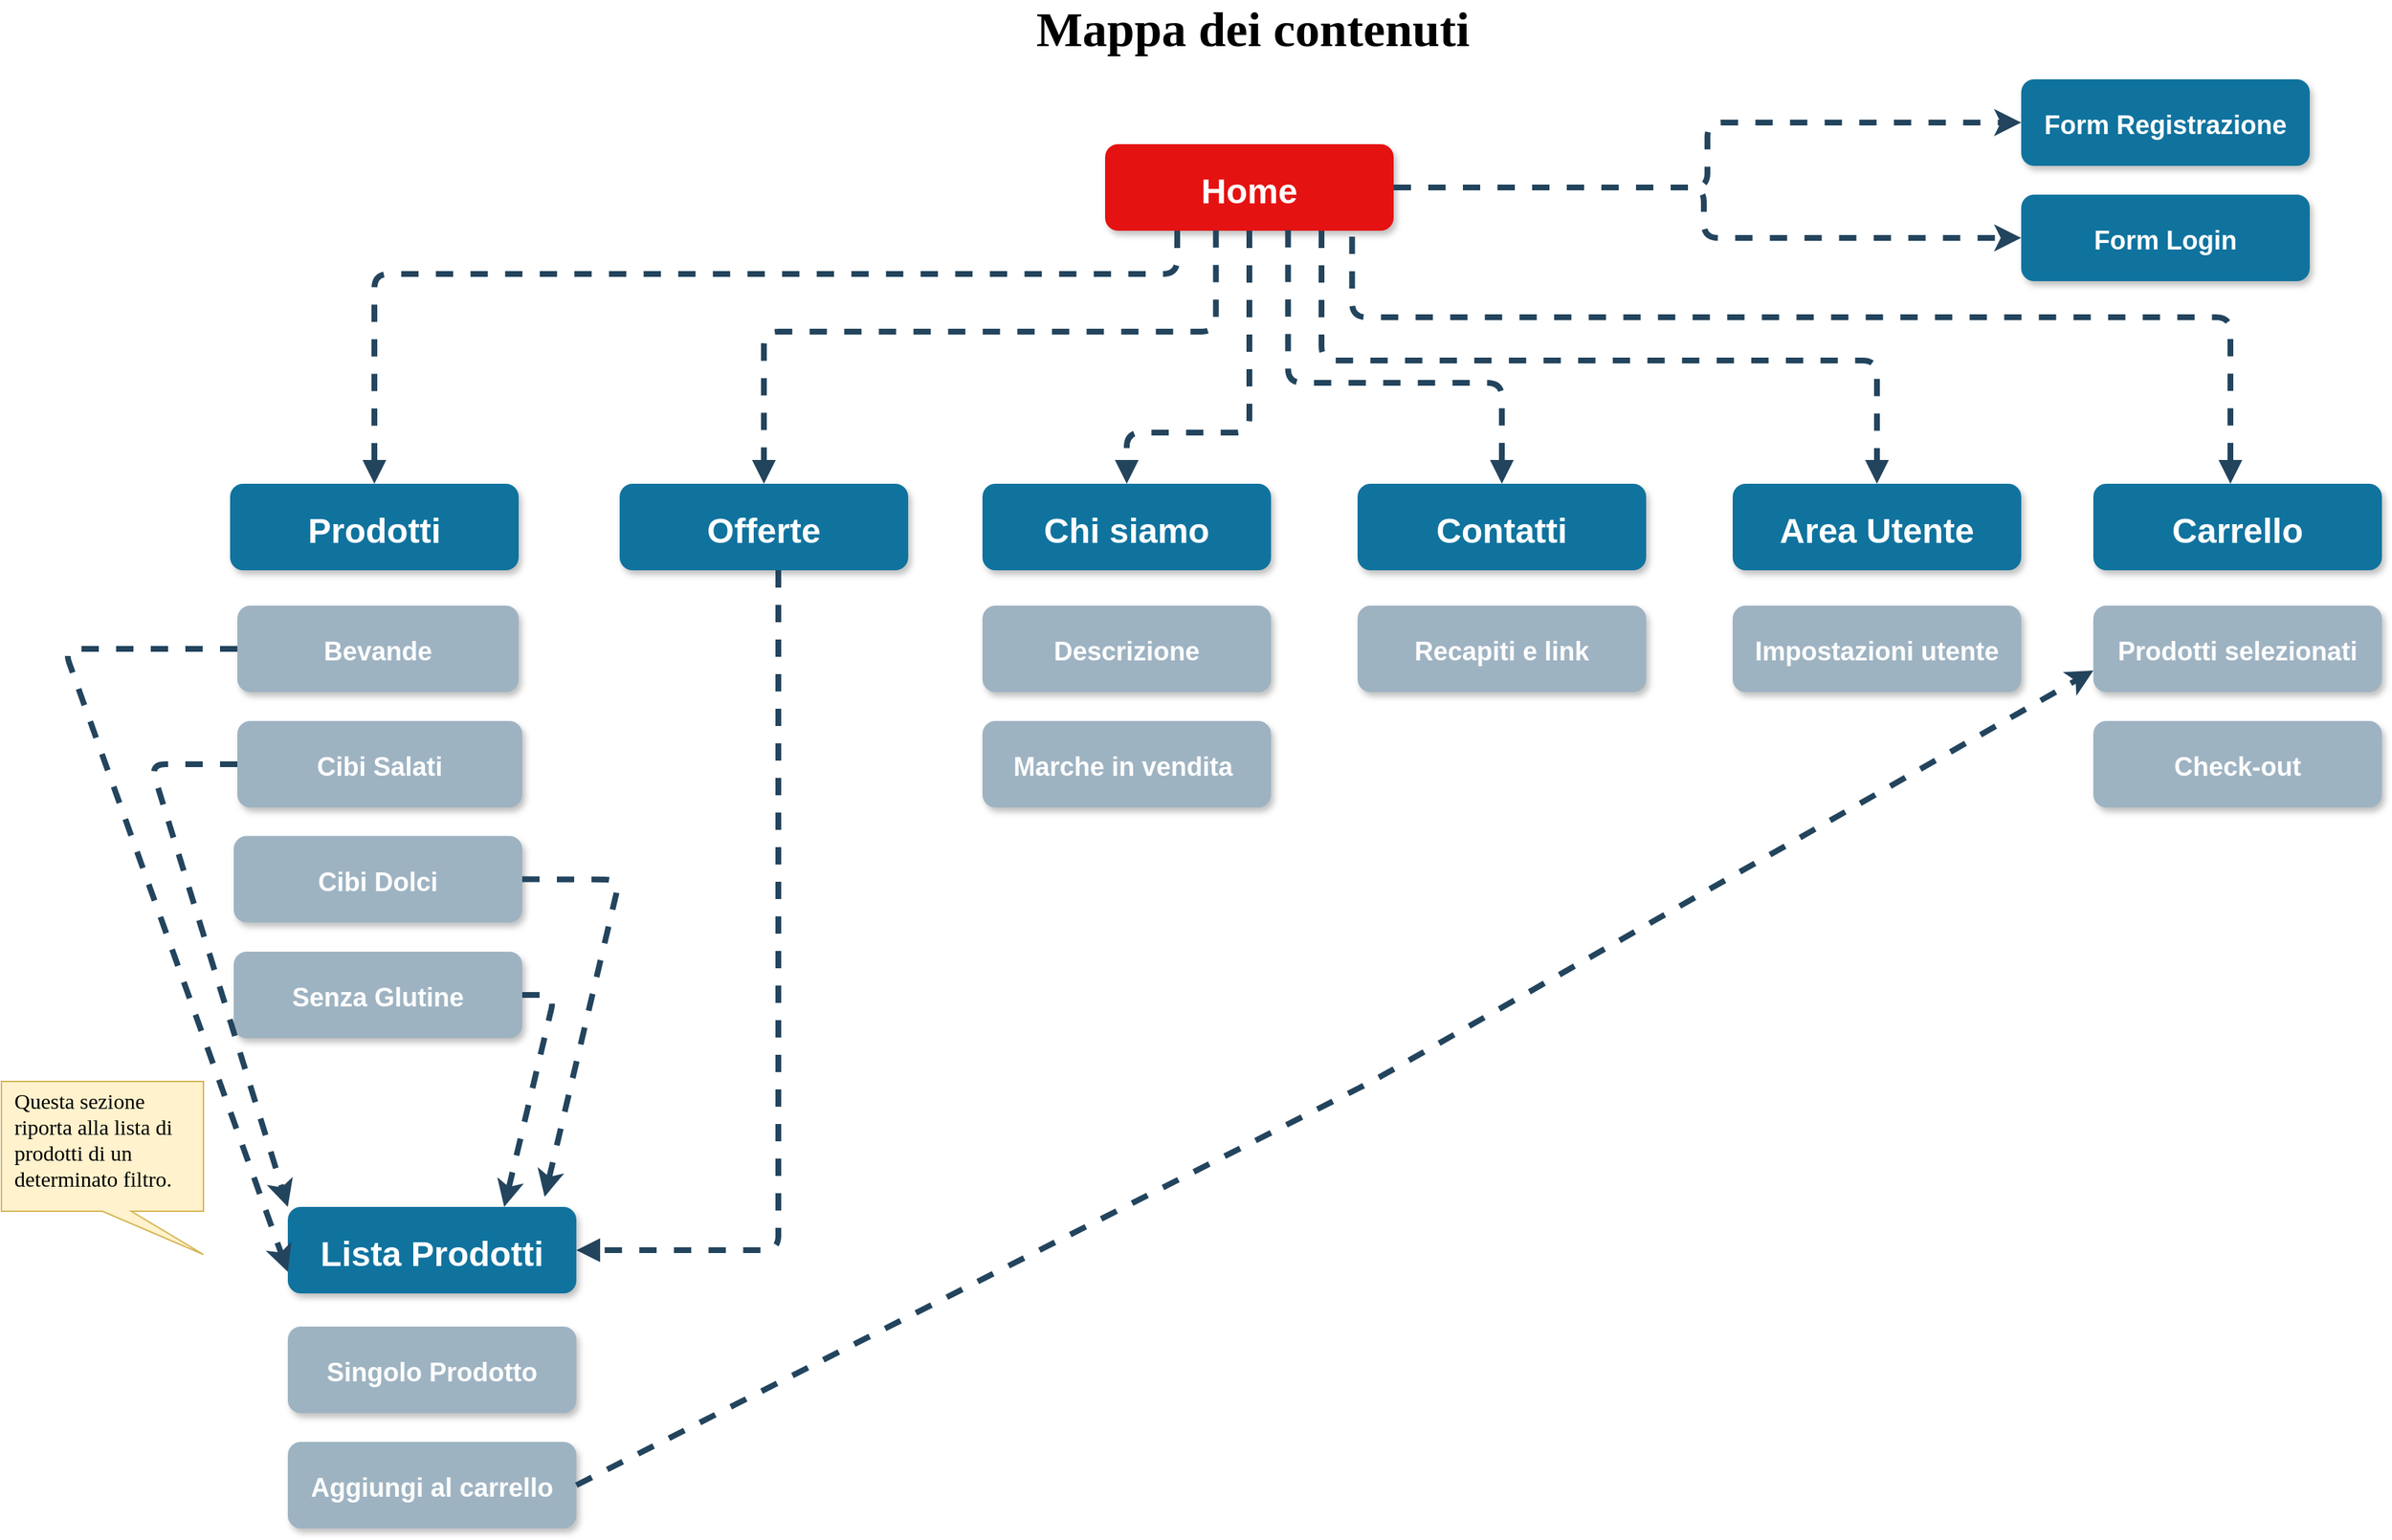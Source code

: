 <mxfile version="12.9.6" type="device"><diagram name="Page-1" id="97916047-d0de-89f5-080d-49f4d83e522f"><mxGraphModel dx="2548" dy="2490.5" grid="1" gridSize="10" guides="1" tooltips="1" connect="1" arrows="1" fold="1" page="1" pageScale="1.5" pageWidth="1169" pageHeight="827" background="#ffffff" math="0" shadow="0"><root><mxCell id="0"/><mxCell id="1" parent="0"/><mxCell id="DzWrX3_2JjMREEqoa90L-81" value="" style="shape=callout;whiteSpace=wrap;html=1;perimeter=calloutPerimeter;position2=1;fillColor=#fff2cc;strokeColor=#d6b656;" vertex="1" parent="1"><mxGeometry x="40" y="-450" width="140" height="120" as="geometry"/></mxCell><mxCell id="DzWrX3_2JjMREEqoa90L-113" value="" style="edgeStyle=orthogonalEdgeStyle;rounded=1;orthogonalLoop=1;jettySize=auto;html=1;endArrow=classic;endFill=1;strokeColor=#23445D;strokeWidth=4;fontFamily=Times New Roman;fontSize=15;entryX=0;entryY=0.5;entryDx=0;entryDy=0;dashed=1;" edge="1" parent="1" source="2" target="DzWrX3_2JjMREEqoa90L-86"><mxGeometry relative="1" as="geometry"><mxPoint x="1085" y="-1070" as="targetPoint"/></mxGeometry></mxCell><mxCell id="2" value="Home" style="rounded=1;fillColor=#e51212;strokeColor=none;shadow=1;gradientColor=none;fontStyle=1;fontColor=#FFFFFF;fontSize=24;" parent="1" vertex="1"><mxGeometry x="805" y="-1100" width="200" height="60" as="geometry"/></mxCell><mxCell id="8" value="Prodotti" style="rounded=1;fillColor=#10739E;strokeColor=none;shadow=1;gradientColor=none;fontStyle=1;fontColor=#FFFFFF;fontSize=24;" parent="1" vertex="1"><mxGeometry x="198.5" y="-864.5" width="200" height="60" as="geometry"/></mxCell><mxCell id="9" value="Bevande" style="rounded=1;fillColor=#9eb3c2;strokeColor=none;shadow=1;gradientColor=none;fontStyle=1;fontColor=#FFFFFF;fontSize=18;" parent="1" vertex="1"><mxGeometry x="203.5" y="-780" width="195" height="60" as="geometry"/></mxCell><mxCell id="10" value="Singolo Prodotto" style="rounded=1;fillColor=#9EB3C2;strokeColor=none;shadow=1;gradientColor=none;fontStyle=1;fontColor=#FFFFFF;fontSize=18;" parent="1" vertex="1"><mxGeometry x="238.5" y="-280" width="200" height="60" as="geometry"/></mxCell><mxCell id="13" value="Offerte" style="rounded=1;fillColor=#10739E;strokeColor=none;shadow=1;gradientColor=none;fontStyle=1;fontColor=#FFFFFF;fontSize=24;" parent="1" vertex="1"><mxGeometry x="468.5" y="-864.5" width="200" height="60" as="geometry"/></mxCell><mxCell id="18" value="Chi siamo" style="rounded=1;fillColor=#10739E;strokeColor=none;shadow=1;gradientColor=none;fontStyle=1;fontColor=#FFFFFF;fontSize=24;" parent="1" vertex="1"><mxGeometry x="720" y="-864.5" width="200" height="60" as="geometry"/></mxCell><mxCell id="19" value="Descrizione" style="rounded=1;fillColor=#9EB3C2;strokeColor=none;shadow=1;gradientColor=none;fontStyle=1;fontColor=#FFFFFF;fontSize=18;" parent="1" vertex="1"><mxGeometry x="720" y="-780" width="200" height="60" as="geometry"/></mxCell><mxCell id="20" value="Marche in vendita " style="rounded=1;fillColor=#9EB3C2;strokeColor=none;shadow=1;gradientColor=none;fontStyle=1;fontColor=#FFFFFF;fontSize=18;" parent="1" vertex="1"><mxGeometry x="720" y="-700" width="200" height="60" as="geometry"/></mxCell><mxCell id="23" value="Contatti" style="rounded=1;fillColor=#10739E;strokeColor=none;shadow=1;gradientColor=none;fontStyle=1;fontColor=#FFFFFF;fontSize=24;" parent="1" vertex="1"><mxGeometry x="980" y="-864.5" width="200" height="60" as="geometry"/></mxCell><mxCell id="24" value="Recapiti e link" style="rounded=1;fillColor=#9EB3C2;strokeColor=none;shadow=1;gradientColor=none;fontStyle=1;fontColor=#FFFFFF;fontSize=18;" parent="1" vertex="1"><mxGeometry x="980" y="-780" width="200" height="60" as="geometry"/></mxCell><mxCell id="34" value="" style="edgeStyle=elbowEdgeStyle;elbow=vertical;strokeWidth=4;endArrow=block;endFill=1;fontStyle=1;strokeColor=#23445D;dashed=1;exitX=0.25;exitY=1;exitDx=0;exitDy=0;" parent="1" target="8" edge="1" source="2"><mxGeometry x="157" y="-1324.5" width="100" height="100" as="geometry"><mxPoint x="907" y="-1030" as="sourcePoint"/><mxPoint x="257" y="-1324.5" as="targetPoint"/><Array as="points"><mxPoint x="570" y="-1010"/></Array></mxGeometry></mxCell><mxCell id="37" value="" style="edgeStyle=elbowEdgeStyle;elbow=vertical;strokeWidth=4;endArrow=block;endFill=1;fontStyle=1;strokeColor=#23445D;entryX=0.5;entryY=0;entryDx=0;entryDy=0;dashed=1;exitX=0.634;exitY=0.993;exitDx=0;exitDy=0;exitPerimeter=0;" parent="1" target="23" edge="1" source="2"><mxGeometry x="157" y="-1324.5" width="100" height="100" as="geometry"><mxPoint x="907" y="-1020" as="sourcePoint"/><mxPoint x="257" y="-1324.5" as="targetPoint"/><Array as="points"><mxPoint x="1107" y="-934.5"/></Array></mxGeometry></mxCell><mxCell id="42" value="" style="edgeStyle=elbowEdgeStyle;elbow=vertical;strokeWidth=4;endArrow=block;endFill=1;fontStyle=1;strokeColor=#23445D;entryX=1;entryY=0.5;entryDx=0;entryDy=0;dashed=1;" parent="1" source="13" target="DzWrX3_2JjMREEqoa90L-58" edge="1"><mxGeometry x="-21.5" y="-1324.5" width="100" height="100" as="geometry"><mxPoint x="-21.5" y="-1224.5" as="sourcePoint"/><mxPoint x="568.5" y="-780" as="targetPoint"/><Array as="points"><mxPoint x="578.5" y="-333"/></Array></mxGeometry></mxCell><mxCell id="54" value="" style="edgeStyle=elbowEdgeStyle;elbow=vertical;strokeWidth=4;endArrow=block;endFill=1;fontStyle=1;strokeColor=#23445D;entryX=0.5;entryY=0;entryDx=0;entryDy=0;dashed=1;exitX=0.384;exitY=0.996;exitDx=0;exitDy=0;exitPerimeter=0;" parent="1" target="13" edge="1" source="2"><mxGeometry x="157" y="-1324.5" width="100" height="100" as="geometry"><mxPoint x="907" y="-1040" as="sourcePoint"/><mxPoint x="257" y="-1324.5" as="targetPoint"/><Array as="points"><mxPoint x="740" y="-970"/></Array></mxGeometry></mxCell><mxCell id="55" value="" style="edgeStyle=elbowEdgeStyle;elbow=vertical;strokeWidth=4;endArrow=block;endFill=1;fontStyle=1;strokeColor=#23445D;dashed=1;exitX=0.5;exitY=1;exitDx=0;exitDy=0;" parent="1" target="18" edge="1" source="2"><mxGeometry x="157" y="-1324.5" width="100" height="100" as="geometry"><mxPoint x="907" y="-1020" as="sourcePoint"/><mxPoint x="257" y="-1324.5" as="targetPoint"/><Array as="points"><mxPoint x="820" y="-900"/><mxPoint x="1077" y="-934.5"/></Array></mxGeometry></mxCell><mxCell id="DzWrX3_2JjMREEqoa90L-58" value="Lista Prodotti" style="rounded=1;fillColor=#10739E;strokeColor=none;shadow=1;gradientColor=none;fontStyle=1;fontColor=#FFFFFF;fontSize=24;" vertex="1" parent="1"><mxGeometry x="238.5" y="-363" width="200" height="60" as="geometry"/></mxCell><mxCell id="DzWrX3_2JjMREEqoa90L-60" value="Aggiungi al carrello" style="rounded=1;fillColor=#9eb3c2;strokeColor=none;shadow=1;gradientColor=none;fontStyle=1;fontColor=#FFFFFF;fontSize=18;" vertex="1" parent="1"><mxGeometry x="238.5" y="-200" width="200" height="60" as="geometry"/></mxCell><mxCell id="DzWrX3_2JjMREEqoa90L-63" value="Cibi Salati" style="rounded=1;fillColor=#9eb3c2;strokeColor=none;shadow=1;gradientColor=none;fontStyle=1;fontColor=#FFFFFF;fontSize=18;" vertex="1" parent="1"><mxGeometry x="203.5" y="-700" width="197.5" height="60" as="geometry"/></mxCell><mxCell id="DzWrX3_2JjMREEqoa90L-65" value="Cibi Dolci" style="rounded=1;fillColor=#9eb3c2;strokeColor=none;shadow=1;gradientColor=none;fontStyle=1;fontColor=#FFFFFF;fontSize=18;" vertex="1" parent="1"><mxGeometry x="201" y="-620.25" width="200" height="60" as="geometry"/></mxCell><mxCell id="DzWrX3_2JjMREEqoa90L-67" value="Senza Glutine" style="rounded=1;fillColor=#9eb3c2;strokeColor=none;shadow=1;gradientColor=none;fontStyle=1;fontColor=#FFFFFF;fontSize=18;" vertex="1" parent="1"><mxGeometry x="201" y="-540" width="200" height="60" as="geometry"/></mxCell><mxCell id="DzWrX3_2JjMREEqoa90L-79" value="&lt;div style=&quot;font-size: 15px;&quot;&gt;&lt;span style=&quot;font-size: 15px;&quot;&gt;&lt;font style=&quot;font-size: 15px;&quot;&gt;Questa sezione riporta alla lista di prodotti di un determinato filtro.&lt;/font&gt;&lt;/span&gt;&lt;/div&gt;" style="text;html=1;align=left;verticalAlign=middle;whiteSpace=wrap;rounded=0;fontSize=15;fontFamily=Times New Roman;" vertex="1" parent="1"><mxGeometry x="47" y="-450" width="133" height="80" as="geometry"/></mxCell><mxCell id="DzWrX3_2JjMREEqoa90L-84" value="Area Utente" style="rounded=1;fillColor=#10739E;strokeColor=none;shadow=1;gradientColor=none;fontStyle=1;fontColor=#FFFFFF;fontSize=24;" vertex="1" parent="1"><mxGeometry x="1240" y="-864.5" width="200" height="60" as="geometry"/></mxCell><mxCell id="DzWrX3_2JjMREEqoa90L-85" value="" style="edgeStyle=elbowEdgeStyle;elbow=vertical;strokeWidth=4;endArrow=block;endFill=1;fontStyle=1;strokeColor=#23445D;exitX=0.75;exitY=1;exitDx=0;exitDy=0;entryX=0.5;entryY=0;entryDx=0;entryDy=0;dashed=1;" edge="1" parent="1" source="2" target="DzWrX3_2JjMREEqoa90L-84"><mxGeometry x="410" y="-1324.5" width="100" height="100" as="geometry"><mxPoint x="910" y="-1030" as="sourcePoint"/><mxPoint x="1483" y="-864" as="targetPoint"/><Array as="points"><mxPoint x="1130" y="-950"/></Array></mxGeometry></mxCell><mxCell id="DzWrX3_2JjMREEqoa90L-86" value="Form Registrazione" style="rounded=1;fillColor=#10739E;strokeColor=none;shadow=1;gradientColor=none;fontStyle=1;fontColor=#FFFFFF;fontSize=18;" vertex="1" parent="1"><mxGeometry x="1440" y="-1145" width="200" height="60" as="geometry"/></mxCell><mxCell id="DzWrX3_2JjMREEqoa90L-89" value="Form Login" style="rounded=1;fillColor=#10739E;strokeColor=none;shadow=1;gradientColor=none;fontStyle=1;fontColor=#FFFFFF;fontSize=18;" vertex="1" parent="1"><mxGeometry x="1440" y="-1065" width="200" height="60" as="geometry"/></mxCell><mxCell id="DzWrX3_2JjMREEqoa90L-88" value="Impostazioni utente" style="rounded=1;fillColor=#9EB3C2;strokeColor=none;shadow=1;gradientColor=none;fontStyle=1;fontColor=#FFFFFF;fontSize=18;" vertex="1" parent="1"><mxGeometry x="1240" y="-780" width="200" height="60" as="geometry"/></mxCell><mxCell id="DzWrX3_2JjMREEqoa90L-107" value="" style="endArrow=classic;html=1;strokeColor=#23445D;strokeWidth=4;fontFamily=Times New Roman;fontSize=15;exitX=1;exitY=0.5;exitDx=0;exitDy=0;entryX=0.75;entryY=0;entryDx=0;entryDy=0;dashed=1;" edge="1" parent="1" source="DzWrX3_2JjMREEqoa90L-67" target="DzWrX3_2JjMREEqoa90L-58"><mxGeometry width="50" height="50" relative="1" as="geometry"><mxPoint x="533.5" y="-470" as="sourcePoint"/><mxPoint x="583.5" y="-520" as="targetPoint"/><Array as="points"><mxPoint x="423.5" y="-510"/></Array></mxGeometry></mxCell><mxCell id="DzWrX3_2JjMREEqoa90L-108" value="" style="endArrow=classic;html=1;strokeColor=#23445D;strokeWidth=4;fontFamily=Times New Roman;fontSize=15;exitX=1;exitY=0.5;exitDx=0;exitDy=0;dashed=1;" edge="1" parent="1" source="DzWrX3_2JjMREEqoa90L-65"><mxGeometry width="50" height="50" relative="1" as="geometry"><mxPoint x="426.0" y="-590" as="sourcePoint"/><mxPoint x="416.5" y="-370" as="targetPoint"/><Array as="points"><mxPoint x="468.5" y="-590"/></Array></mxGeometry></mxCell><mxCell id="DzWrX3_2JjMREEqoa90L-109" value="" style="endArrow=classic;html=1;strokeColor=#23445D;strokeWidth=4;fontFamily=Times New Roman;fontSize=15;exitX=0;exitY=0.5;exitDx=0;exitDy=0;entryX=0;entryY=0;entryDx=0;entryDy=0;dashed=1;" edge="1" parent="1" source="DzWrX3_2JjMREEqoa90L-63" target="DzWrX3_2JjMREEqoa90L-58"><mxGeometry width="50" height="50" relative="1" as="geometry"><mxPoint x="36.0" y="-707.25" as="sourcePoint"/><mxPoint x="23.5" y="-560.25" as="targetPoint"/><Array as="points"><mxPoint x="143.5" y="-670"/></Array></mxGeometry></mxCell><mxCell id="DzWrX3_2JjMREEqoa90L-110" value="" style="endArrow=classic;html=1;strokeColor=#23445D;strokeWidth=4;fontFamily=Times New Roman;fontSize=15;exitX=0;exitY=0.5;exitDx=0;exitDy=0;entryX=0;entryY=0.75;entryDx=0;entryDy=0;dashed=1;" edge="1" parent="1" source="9" target="DzWrX3_2JjMREEqoa90L-58"><mxGeometry width="50" height="50" relative="1" as="geometry"><mxPoint x="29.0" y="-737" as="sourcePoint"/><mxPoint x="16.5" y="-590" as="targetPoint"/><Array as="points"><mxPoint x="83.5" y="-750"/></Array></mxGeometry></mxCell><mxCell id="DzWrX3_2JjMREEqoa90L-114" value="" style="edgeStyle=orthogonalEdgeStyle;rounded=1;orthogonalLoop=1;jettySize=auto;html=1;endArrow=classic;endFill=1;strokeColor=#23445D;strokeWidth=4;fontFamily=Times New Roman;fontSize=15;entryX=0;entryY=0.5;entryDx=0;entryDy=0;exitX=1;exitY=0.5;exitDx=0;exitDy=0;dashed=1;" edge="1" parent="1" source="2" target="DzWrX3_2JjMREEqoa90L-89"><mxGeometry relative="1" as="geometry"><mxPoint x="1015" y="-1060" as="sourcePoint"/><mxPoint x="1450" y="-1105" as="targetPoint"/><Array as="points"><mxPoint x="1220" y="-1070"/><mxPoint x="1220" y="-1035"/></Array></mxGeometry></mxCell><mxCell id="DzWrX3_2JjMREEqoa90L-115" value="&lt;font size=&quot;1&quot;&gt;&lt;b style=&quot;font-size: 34px&quot;&gt;Mappa dei contenuti&lt;/b&gt;&lt;/font&gt;" style="text;html=1;align=center;verticalAlign=middle;resizable=0;points=[];autosize=1;fontSize=15;fontFamily=Times New Roman;" vertex="1" parent="1"><mxGeometry x="747" y="-1194.5" width="320" height="30" as="geometry"/></mxCell><mxCell id="DzWrX3_2JjMREEqoa90L-116" value="" style="edgeStyle=elbowEdgeStyle;elbow=vertical;strokeWidth=4;endArrow=block;endFill=1;fontStyle=1;strokeColor=#23445D;exitX=0.856;exitY=1.069;exitDx=0;exitDy=0;entryX=0.5;entryY=0;entryDx=0;entryDy=0;dashed=1;exitPerimeter=0;" edge="1" parent="1" source="2"><mxGeometry x="655" y="-1324.5" width="100" height="100" as="geometry"><mxPoint x="1150" y="-1040" as="sourcePoint"/><mxPoint x="1585" y="-864.5" as="targetPoint"/><Array as="points"><mxPoint x="1250" y="-980"/></Array></mxGeometry></mxCell><mxCell id="DzWrX3_2JjMREEqoa90L-117" value="Carrello" style="rounded=1;fillColor=#10739E;strokeColor=none;shadow=1;gradientColor=none;fontStyle=1;fontColor=#FFFFFF;fontSize=24;" vertex="1" parent="1"><mxGeometry x="1490" y="-864.5" width="200" height="60" as="geometry"/></mxCell><mxCell id="DzWrX3_2JjMREEqoa90L-119" value="Check-out" style="rounded=1;fillColor=#9EB3C2;strokeColor=none;shadow=1;gradientColor=none;fontStyle=1;fontColor=#FFFFFF;fontSize=18;" vertex="1" parent="1"><mxGeometry x="1490" y="-700" width="200" height="60" as="geometry"/></mxCell><mxCell id="DzWrX3_2JjMREEqoa90L-120" value="Prodotti selezionati" style="rounded=1;fillColor=#9EB3C2;strokeColor=none;shadow=1;gradientColor=none;fontStyle=1;fontColor=#FFFFFF;fontSize=18;" vertex="1" parent="1"><mxGeometry x="1490" y="-780" width="200" height="60" as="geometry"/></mxCell><mxCell id="DzWrX3_2JjMREEqoa90L-121" value="" style="endArrow=classic;dashed=1;html=1;strokeColor=#23445D;strokeWidth=4;fontFamily=Times New Roman;fontSize=15;exitX=1;exitY=0.5;exitDx=0;exitDy=0;entryX=0;entryY=0.75;entryDx=0;entryDy=0;endFill=1;" edge="1" parent="1" source="DzWrX3_2JjMREEqoa90L-60" target="DzWrX3_2JjMREEqoa90L-120"><mxGeometry width="50" height="50" relative="1" as="geometry"><mxPoint x="860" y="-500" as="sourcePoint"/><mxPoint x="910" y="-550" as="targetPoint"/><Array as="points"><mxPoint x="990" y="-450"/></Array></mxGeometry></mxCell></root></mxGraphModel></diagram></mxfile>